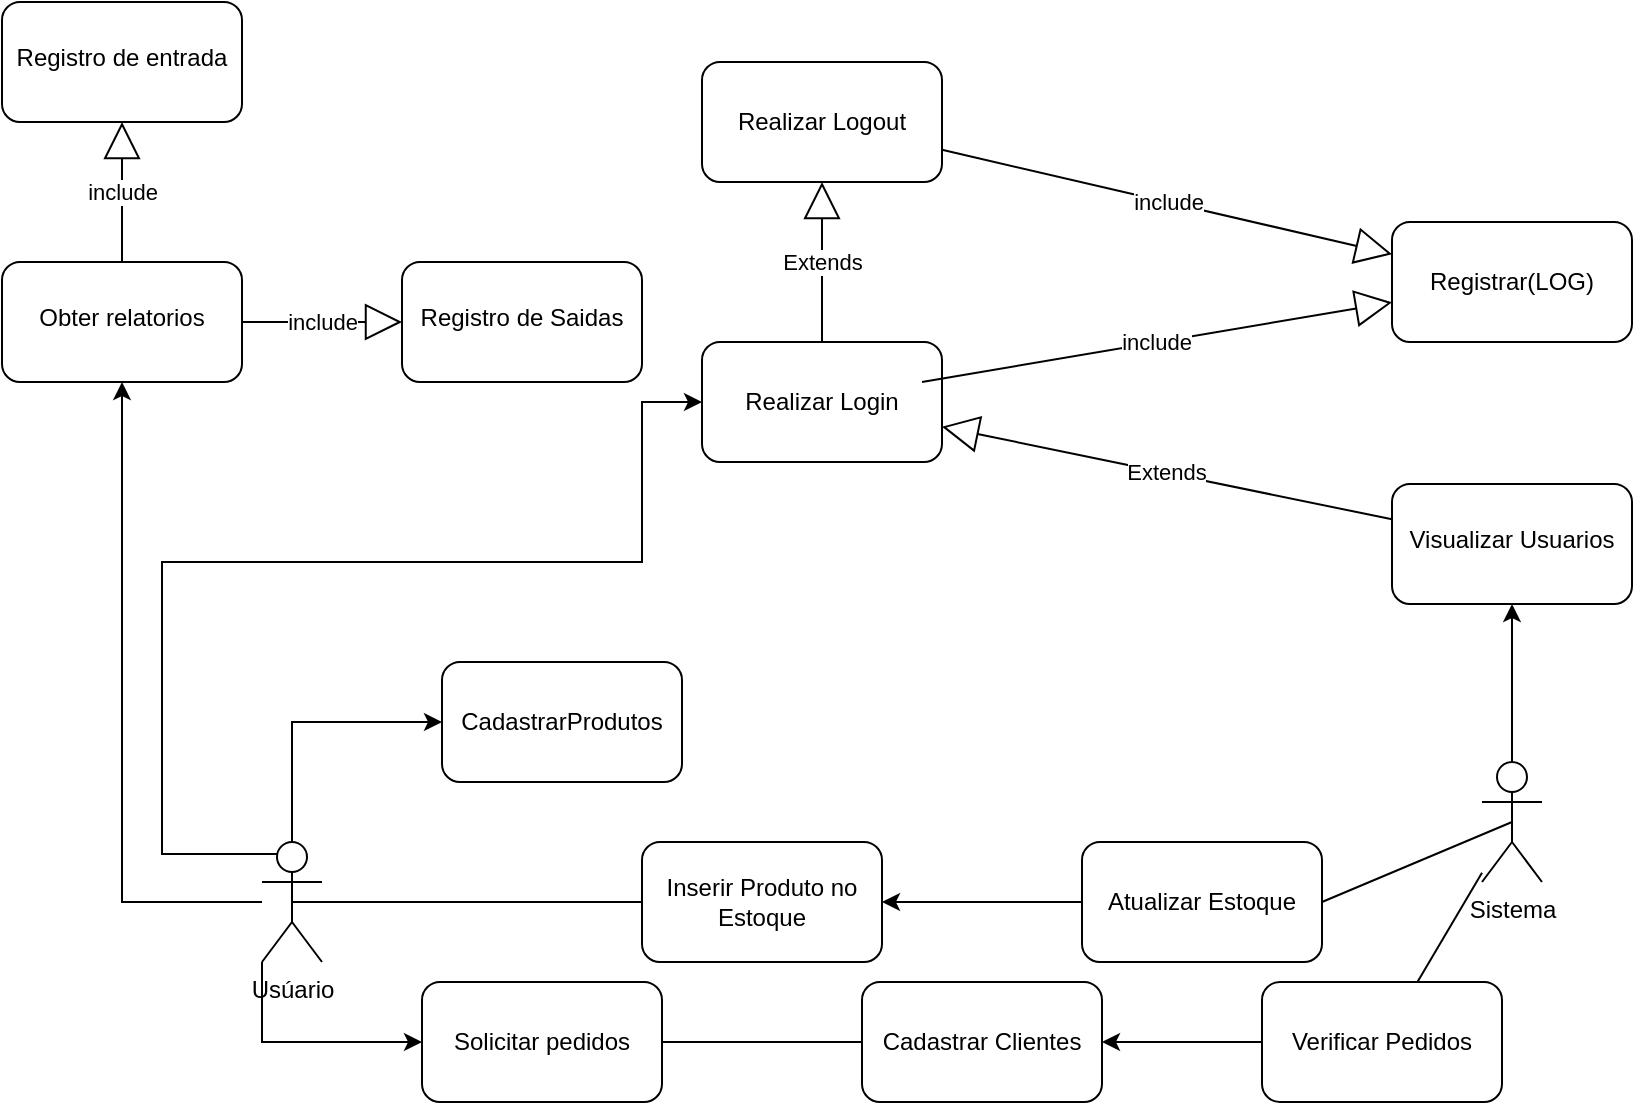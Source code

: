 <mxfile version="24.4.13" type="device">
  <diagram name="Página-1" id="Jl0x8fdUn4iuUxk1966V">
    <mxGraphModel dx="1235" dy="1793" grid="1" gridSize="10" guides="1" tooltips="1" connect="1" arrows="1" fold="1" page="1" pageScale="1" pageWidth="827" pageHeight="1169" math="0" shadow="0">
      <root>
        <mxCell id="0" />
        <mxCell id="1" parent="0" />
        <mxCell id="5MR03Lw7pT-aGo7xUguM-68" value="" style="edgeStyle=orthogonalEdgeStyle;rounded=0;orthogonalLoop=1;jettySize=auto;html=1;" edge="1" parent="1" source="5MR03Lw7pT-aGo7xUguM-1" target="5MR03Lw7pT-aGo7xUguM-67">
          <mxGeometry relative="1" as="geometry" />
        </mxCell>
        <mxCell id="5MR03Lw7pT-aGo7xUguM-1" value="Usúario&lt;div&gt;&lt;br&gt;&lt;/div&gt;" style="shape=umlActor;verticalLabelPosition=bottom;verticalAlign=top;html=1;" vertex="1" parent="1">
          <mxGeometry x="140" y="360" width="30" height="60" as="geometry" />
        </mxCell>
        <mxCell id="5MR03Lw7pT-aGo7xUguM-2" value="Realizar Login" style="rounded=1;whiteSpace=wrap;html=1;verticalAlign=middle;" vertex="1" parent="1">
          <mxGeometry x="360" y="110" width="120" height="60" as="geometry" />
        </mxCell>
        <mxCell id="5MR03Lw7pT-aGo7xUguM-8" value="include" style="endArrow=block;endSize=16;endFill=0;html=1;rounded=0;" edge="1" parent="1" target="5MR03Lw7pT-aGo7xUguM-9">
          <mxGeometry width="160" relative="1" as="geometry">
            <mxPoint x="470" y="130" as="sourcePoint" />
            <mxPoint x="650" y="130" as="targetPoint" />
            <mxPoint as="offset" />
          </mxGeometry>
        </mxCell>
        <mxCell id="5MR03Lw7pT-aGo7xUguM-9" value="Registrar(LOG)" style="rounded=1;whiteSpace=wrap;html=1;verticalAlign=middle;" vertex="1" parent="1">
          <mxGeometry x="705" y="50" width="120" height="60" as="geometry" />
        </mxCell>
        <mxCell id="5MR03Lw7pT-aGo7xUguM-10" value="Atualizar Estoque" style="rounded=1;whiteSpace=wrap;html=1;verticalAlign=middle;" vertex="1" parent="1">
          <mxGeometry x="550" y="360" width="120" height="60" as="geometry" />
        </mxCell>
        <mxCell id="5MR03Lw7pT-aGo7xUguM-12" value="Extends" style="endArrow=block;endSize=16;endFill=0;html=1;rounded=0;" edge="1" parent="1" source="5MR03Lw7pT-aGo7xUguM-2" target="5MR03Lw7pT-aGo7xUguM-13">
          <mxGeometry width="160" relative="1" as="geometry">
            <mxPoint x="330" y="280" as="sourcePoint" />
            <mxPoint x="490" y="280" as="targetPoint" />
          </mxGeometry>
        </mxCell>
        <mxCell id="5MR03Lw7pT-aGo7xUguM-13" value="Realizar Logout" style="whiteSpace=wrap;html=1;rounded=1;" vertex="1" parent="1">
          <mxGeometry x="360" y="-30" width="120" height="60" as="geometry" />
        </mxCell>
        <mxCell id="5MR03Lw7pT-aGo7xUguM-18" value="include" style="endArrow=block;endSize=16;endFill=0;html=1;rounded=0;" edge="1" parent="1" source="5MR03Lw7pT-aGo7xUguM-13" target="5MR03Lw7pT-aGo7xUguM-9">
          <mxGeometry width="160" relative="1" as="geometry">
            <mxPoint x="490" y="30" as="sourcePoint" />
            <mxPoint x="680" y="30" as="targetPoint" />
            <mxPoint as="offset" />
          </mxGeometry>
        </mxCell>
        <mxCell id="5MR03Lw7pT-aGo7xUguM-19" value="CadastrarProdutos" style="rounded=1;whiteSpace=wrap;html=1;verticalAlign=middle;" vertex="1" parent="1">
          <mxGeometry x="230" y="270" width="120" height="60" as="geometry" />
        </mxCell>
        <mxCell id="5MR03Lw7pT-aGo7xUguM-20" value="" style="edgeStyle=orthogonalEdgeStyle;rounded=0;orthogonalLoop=1;jettySize=auto;html=1;exitX=0.5;exitY=0;exitDx=0;exitDy=0;exitPerimeter=0;" edge="1" parent="1" source="5MR03Lw7pT-aGo7xUguM-1" target="5MR03Lw7pT-aGo7xUguM-19">
          <mxGeometry relative="1" as="geometry">
            <mxPoint x="170" y="350" as="sourcePoint" />
            <mxPoint x="200" y="240" as="targetPoint" />
            <Array as="points">
              <mxPoint x="155" y="300" />
            </Array>
          </mxGeometry>
        </mxCell>
        <mxCell id="5MR03Lw7pT-aGo7xUguM-22" value="" style="edgeStyle=orthogonalEdgeStyle;rounded=0;orthogonalLoop=1;jettySize=auto;html=1;exitX=0.25;exitY=0.1;exitDx=0;exitDy=0;exitPerimeter=0;entryX=0;entryY=0.5;entryDx=0;entryDy=0;" edge="1" parent="1" source="5MR03Lw7pT-aGo7xUguM-1" target="5MR03Lw7pT-aGo7xUguM-2">
          <mxGeometry relative="1" as="geometry">
            <mxPoint x="63.2" y="363.02" as="sourcePoint" />
            <mxPoint x="330" y="140" as="targetPoint" />
            <Array as="points">
              <mxPoint x="90" y="366" />
              <mxPoint x="90" y="220" />
              <mxPoint x="330" y="220" />
              <mxPoint x="330" y="140" />
            </Array>
          </mxGeometry>
        </mxCell>
        <mxCell id="5MR03Lw7pT-aGo7xUguM-52" value="" style="edgeStyle=orthogonalEdgeStyle;rounded=0;orthogonalLoop=1;jettySize=auto;html=1;" edge="1" parent="1" source="5MR03Lw7pT-aGo7xUguM-26" target="5MR03Lw7pT-aGo7xUguM-51">
          <mxGeometry relative="1" as="geometry" />
        </mxCell>
        <mxCell id="5MR03Lw7pT-aGo7xUguM-26" value="Sistema&lt;div&gt;&lt;br&gt;&lt;/div&gt;" style="shape=umlActor;verticalLabelPosition=bottom;verticalAlign=top;html=1;" vertex="1" parent="1">
          <mxGeometry x="750" y="320" width="30" height="60" as="geometry" />
        </mxCell>
        <mxCell id="5MR03Lw7pT-aGo7xUguM-43" value="&lt;div&gt;&lt;br&gt;&lt;/div&gt;Verificar Pedidos&lt;div&gt;&lt;br&gt;&lt;/div&gt;" style="rounded=1;whiteSpace=wrap;html=1;verticalAlign=middle;" vertex="1" parent="1">
          <mxGeometry x="640" y="430" width="120" height="60" as="geometry" />
        </mxCell>
        <mxCell id="5MR03Lw7pT-aGo7xUguM-45" value="Inserir Produto no Estoque" style="rounded=1;whiteSpace=wrap;html=1;verticalAlign=middle;" vertex="1" parent="1">
          <mxGeometry x="330" y="360" width="120" height="60" as="geometry" />
        </mxCell>
        <mxCell id="5MR03Lw7pT-aGo7xUguM-51" value="&lt;div&gt;&lt;br&gt;&lt;/div&gt;Visualizar Usuarios" style="rounded=1;whiteSpace=wrap;html=1;verticalAlign=top;" vertex="1" parent="1">
          <mxGeometry x="705" y="181" width="120" height="60" as="geometry" />
        </mxCell>
        <mxCell id="5MR03Lw7pT-aGo7xUguM-53" value="Extends" style="endArrow=block;endSize=16;endFill=0;html=1;rounded=0;" edge="1" parent="1" source="5MR03Lw7pT-aGo7xUguM-51" target="5MR03Lw7pT-aGo7xUguM-2">
          <mxGeometry width="160" relative="1" as="geometry">
            <mxPoint x="644" y="220" as="sourcePoint" />
            <mxPoint x="640" y="140" as="targetPoint" />
          </mxGeometry>
        </mxCell>
        <mxCell id="5MR03Lw7pT-aGo7xUguM-57" value="&lt;div&gt;Cadastrar Clientes&lt;/div&gt;" style="rounded=1;whiteSpace=wrap;html=1;verticalAlign=middle;" vertex="1" parent="1">
          <mxGeometry x="440" y="430" width="120" height="60" as="geometry" />
        </mxCell>
        <mxCell id="5MR03Lw7pT-aGo7xUguM-58" value="&lt;div&gt;&lt;br&gt;&lt;/div&gt;&lt;div&gt;Solicitar pedidos&lt;/div&gt;&lt;div&gt;&lt;br&gt;&lt;/div&gt;" style="rounded=1;whiteSpace=wrap;html=1;verticalAlign=middle;" vertex="1" parent="1">
          <mxGeometry x="220" y="430" width="120" height="60" as="geometry" />
        </mxCell>
        <mxCell id="5MR03Lw7pT-aGo7xUguM-61" value="" style="edgeStyle=orthogonalEdgeStyle;rounded=0;orthogonalLoop=1;jettySize=auto;html=1;exitX=0;exitY=1;exitDx=0;exitDy=0;exitPerimeter=0;entryX=0;entryY=0.5;entryDx=0;entryDy=0;" edge="1" parent="1" source="5MR03Lw7pT-aGo7xUguM-1" target="5MR03Lw7pT-aGo7xUguM-58">
          <mxGeometry relative="1" as="geometry">
            <mxPoint x="155" y="480" as="sourcePoint" />
            <mxPoint x="200" y="460" as="targetPoint" />
            <Array as="points">
              <mxPoint x="140" y="460" />
              <mxPoint x="210" y="460" />
            </Array>
          </mxGeometry>
        </mxCell>
        <mxCell id="5MR03Lw7pT-aGo7xUguM-63" value="" style="endArrow=none;html=1;rounded=0;" edge="1" parent="1">
          <mxGeometry relative="1" as="geometry">
            <mxPoint x="340" y="460" as="sourcePoint" />
            <mxPoint x="440" y="460" as="targetPoint" />
          </mxGeometry>
        </mxCell>
        <mxCell id="5MR03Lw7pT-aGo7xUguM-65" value="" style="endArrow=none;html=1;rounded=0;" edge="1" parent="1" source="5MR03Lw7pT-aGo7xUguM-43" target="5MR03Lw7pT-aGo7xUguM-26">
          <mxGeometry relative="1" as="geometry">
            <mxPoint x="670" y="420" as="sourcePoint" />
            <mxPoint x="770" y="420" as="targetPoint" />
          </mxGeometry>
        </mxCell>
        <mxCell id="5MR03Lw7pT-aGo7xUguM-66" value="" style="edgeStyle=orthogonalEdgeStyle;rounded=0;orthogonalLoop=1;jettySize=auto;html=1;" edge="1" parent="1" source="5MR03Lw7pT-aGo7xUguM-43" target="5MR03Lw7pT-aGo7xUguM-57">
          <mxGeometry relative="1" as="geometry">
            <mxPoint x="680" y="370" as="sourcePoint" />
            <mxPoint x="590" y="455" as="targetPoint" />
          </mxGeometry>
        </mxCell>
        <mxCell id="5MR03Lw7pT-aGo7xUguM-67" value="&lt;div&gt;&lt;br&gt;&lt;/div&gt;Obter relatorios" style="rounded=1;whiteSpace=wrap;html=1;verticalAlign=top;" vertex="1" parent="1">
          <mxGeometry x="10" y="70" width="120" height="60" as="geometry" />
        </mxCell>
        <mxCell id="5MR03Lw7pT-aGo7xUguM-69" value="&lt;div&gt;&lt;br&gt;&lt;/div&gt;Registro de entrada" style="whiteSpace=wrap;html=1;verticalAlign=top;rounded=1;" vertex="1" parent="1">
          <mxGeometry x="10" y="-60" width="120" height="60" as="geometry" />
        </mxCell>
        <mxCell id="5MR03Lw7pT-aGo7xUguM-71" value="&lt;div&gt;&lt;br&gt;&lt;/div&gt;Registro de Saidas" style="whiteSpace=wrap;html=1;verticalAlign=top;rounded=1;" vertex="1" parent="1">
          <mxGeometry x="210" y="70" width="120" height="60" as="geometry" />
        </mxCell>
        <mxCell id="5MR03Lw7pT-aGo7xUguM-73" value="include" style="endArrow=block;endSize=16;endFill=0;html=1;rounded=0;" edge="1" parent="1" source="5MR03Lw7pT-aGo7xUguM-67" target="5MR03Lw7pT-aGo7xUguM-71">
          <mxGeometry width="160" relative="1" as="geometry">
            <mxPoint x="140" y="50" as="sourcePoint" />
            <mxPoint x="375" y="10" as="targetPoint" />
            <mxPoint as="offset" />
          </mxGeometry>
        </mxCell>
        <mxCell id="5MR03Lw7pT-aGo7xUguM-74" value="include" style="endArrow=block;endSize=16;endFill=0;html=1;rounded=0;exitX=0.5;exitY=0;exitDx=0;exitDy=0;entryX=0.5;entryY=1;entryDx=0;entryDy=0;" edge="1" parent="1" source="5MR03Lw7pT-aGo7xUguM-67" target="5MR03Lw7pT-aGo7xUguM-69">
          <mxGeometry width="160" relative="1" as="geometry">
            <mxPoint x="140" y="30" as="sourcePoint" />
            <mxPoint x="210" y="30" as="targetPoint" />
            <mxPoint as="offset" />
          </mxGeometry>
        </mxCell>
        <mxCell id="5MR03Lw7pT-aGo7xUguM-76" value="" style="endArrow=none;html=1;rounded=0;entryX=0.5;entryY=0.5;entryDx=0;entryDy=0;entryPerimeter=0;exitX=1;exitY=0.5;exitDx=0;exitDy=0;" edge="1" parent="1" source="5MR03Lw7pT-aGo7xUguM-10" target="5MR03Lw7pT-aGo7xUguM-26">
          <mxGeometry relative="1" as="geometry">
            <mxPoint x="728" y="440" as="sourcePoint" />
            <mxPoint x="760" y="385" as="targetPoint" />
          </mxGeometry>
        </mxCell>
        <mxCell id="5MR03Lw7pT-aGo7xUguM-78" value="" style="endArrow=none;html=1;rounded=0;exitX=0.5;exitY=0.5;exitDx=0;exitDy=0;exitPerimeter=0;entryX=0;entryY=0.5;entryDx=0;entryDy=0;" edge="1" parent="1" source="5MR03Lw7pT-aGo7xUguM-1" target="5MR03Lw7pT-aGo7xUguM-45">
          <mxGeometry relative="1" as="geometry">
            <mxPoint x="230" y="389.41" as="sourcePoint" />
            <mxPoint x="340" y="389" as="targetPoint" />
          </mxGeometry>
        </mxCell>
        <mxCell id="5MR03Lw7pT-aGo7xUguM-79" value="" style="edgeStyle=orthogonalEdgeStyle;rounded=0;orthogonalLoop=1;jettySize=auto;html=1;entryX=1;entryY=0.5;entryDx=0;entryDy=0;" edge="1" parent="1" source="5MR03Lw7pT-aGo7xUguM-10" target="5MR03Lw7pT-aGo7xUguM-45">
          <mxGeometry relative="1" as="geometry">
            <mxPoint x="550" y="378.82" as="sourcePoint" />
            <mxPoint x="470" y="378.82" as="targetPoint" />
          </mxGeometry>
        </mxCell>
      </root>
    </mxGraphModel>
  </diagram>
</mxfile>

